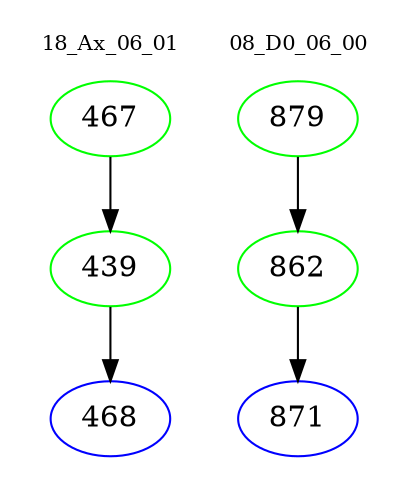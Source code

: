 digraph{
subgraph cluster_0 {
color = white
label = "18_Ax_06_01";
fontsize=10;
T0_467 [label="467", color="green"]
T0_467 -> T0_439 [color="black"]
T0_439 [label="439", color="green"]
T0_439 -> T0_468 [color="black"]
T0_468 [label="468", color="blue"]
}
subgraph cluster_1 {
color = white
label = "08_D0_06_00";
fontsize=10;
T1_879 [label="879", color="green"]
T1_879 -> T1_862 [color="black"]
T1_862 [label="862", color="green"]
T1_862 -> T1_871 [color="black"]
T1_871 [label="871", color="blue"]
}
}
